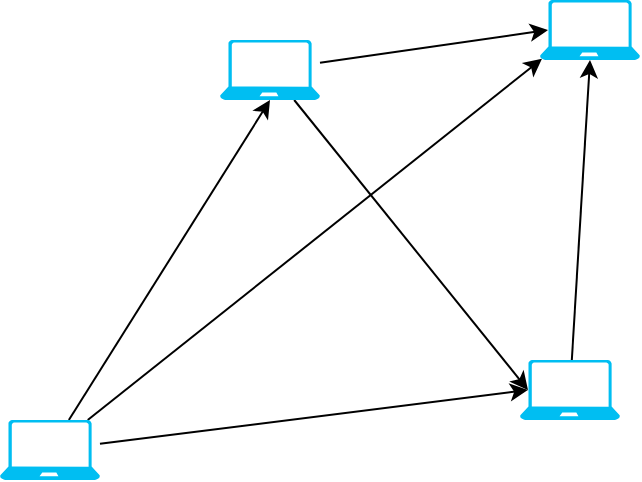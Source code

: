 <mxfile>
    <diagram id="fN5ZyzrdA-dwIpGTbzXj" name="Page-1">
        <mxGraphModel dx="1005" dy="521" grid="1" gridSize="10" guides="1" tooltips="1" connect="1" arrows="1" fold="1" page="1" pageScale="1" pageWidth="850" pageHeight="1100" math="0" shadow="0">
            <root>
                <mxCell id="0"/>
                <mxCell id="1" parent="0"/>
                <mxCell id="6" style="edgeStyle=none;html=1;entryX=0.08;entryY=0.5;entryDx=0;entryDy=0;entryPerimeter=0;" parent="1" source="2" target="3" edge="1">
                    <mxGeometry relative="1" as="geometry"/>
                </mxCell>
                <mxCell id="7" style="edgeStyle=none;html=1;entryX=0.08;entryY=0.5;entryDx=0;entryDy=0;entryPerimeter=0;" parent="1" source="2" target="4" edge="1">
                    <mxGeometry relative="1" as="geometry"/>
                </mxCell>
                <mxCell id="2" value="" style="verticalLabelPosition=bottom;html=1;verticalAlign=top;align=center;strokeColor=none;fillColor=#00BEF2;shape=mxgraph.azure.laptop;pointerEvents=1;" parent="1" vertex="1">
                    <mxGeometry x="470" y="60" width="50" height="30" as="geometry"/>
                </mxCell>
                <mxCell id="8" style="edgeStyle=none;html=1;entryX=0.5;entryY=1;entryDx=0;entryDy=0;entryPerimeter=0;" parent="1" source="3" target="4" edge="1">
                    <mxGeometry relative="1" as="geometry"/>
                </mxCell>
                <mxCell id="3" value="" style="verticalLabelPosition=bottom;html=1;verticalAlign=top;align=center;strokeColor=none;fillColor=#00BEF2;shape=mxgraph.azure.laptop;pointerEvents=1;" parent="1" vertex="1">
                    <mxGeometry x="620" y="220" width="50" height="30" as="geometry"/>
                </mxCell>
                <mxCell id="4" value="" style="verticalLabelPosition=bottom;html=1;verticalAlign=top;align=center;strokeColor=none;fillColor=#00BEF2;shape=mxgraph.azure.laptop;pointerEvents=1;" parent="1" vertex="1">
                    <mxGeometry x="630" y="40" width="50" height="30" as="geometry"/>
                </mxCell>
                <mxCell id="10" style="edgeStyle=none;html=1;entryX=0.5;entryY=1;entryDx=0;entryDy=0;entryPerimeter=0;" parent="1" source="9" target="2" edge="1">
                    <mxGeometry relative="1" as="geometry"/>
                </mxCell>
                <mxCell id="11" style="edgeStyle=none;html=1;entryX=0.02;entryY=0.98;entryDx=0;entryDy=0;entryPerimeter=0;" parent="1" source="9" target="4" edge="1">
                    <mxGeometry relative="1" as="geometry"/>
                </mxCell>
                <mxCell id="12" style="edgeStyle=none;html=1;entryX=0.08;entryY=0.5;entryDx=0;entryDy=0;entryPerimeter=0;" parent="1" source="9" target="3" edge="1">
                    <mxGeometry relative="1" as="geometry"/>
                </mxCell>
                <mxCell id="9" value="" style="verticalLabelPosition=bottom;html=1;verticalAlign=top;align=center;strokeColor=none;fillColor=#00BEF2;shape=mxgraph.azure.laptop;pointerEvents=1;" parent="1" vertex="1">
                    <mxGeometry x="360" y="250" width="50" height="30" as="geometry"/>
                </mxCell>
            </root>
        </mxGraphModel>
    </diagram>
</mxfile>